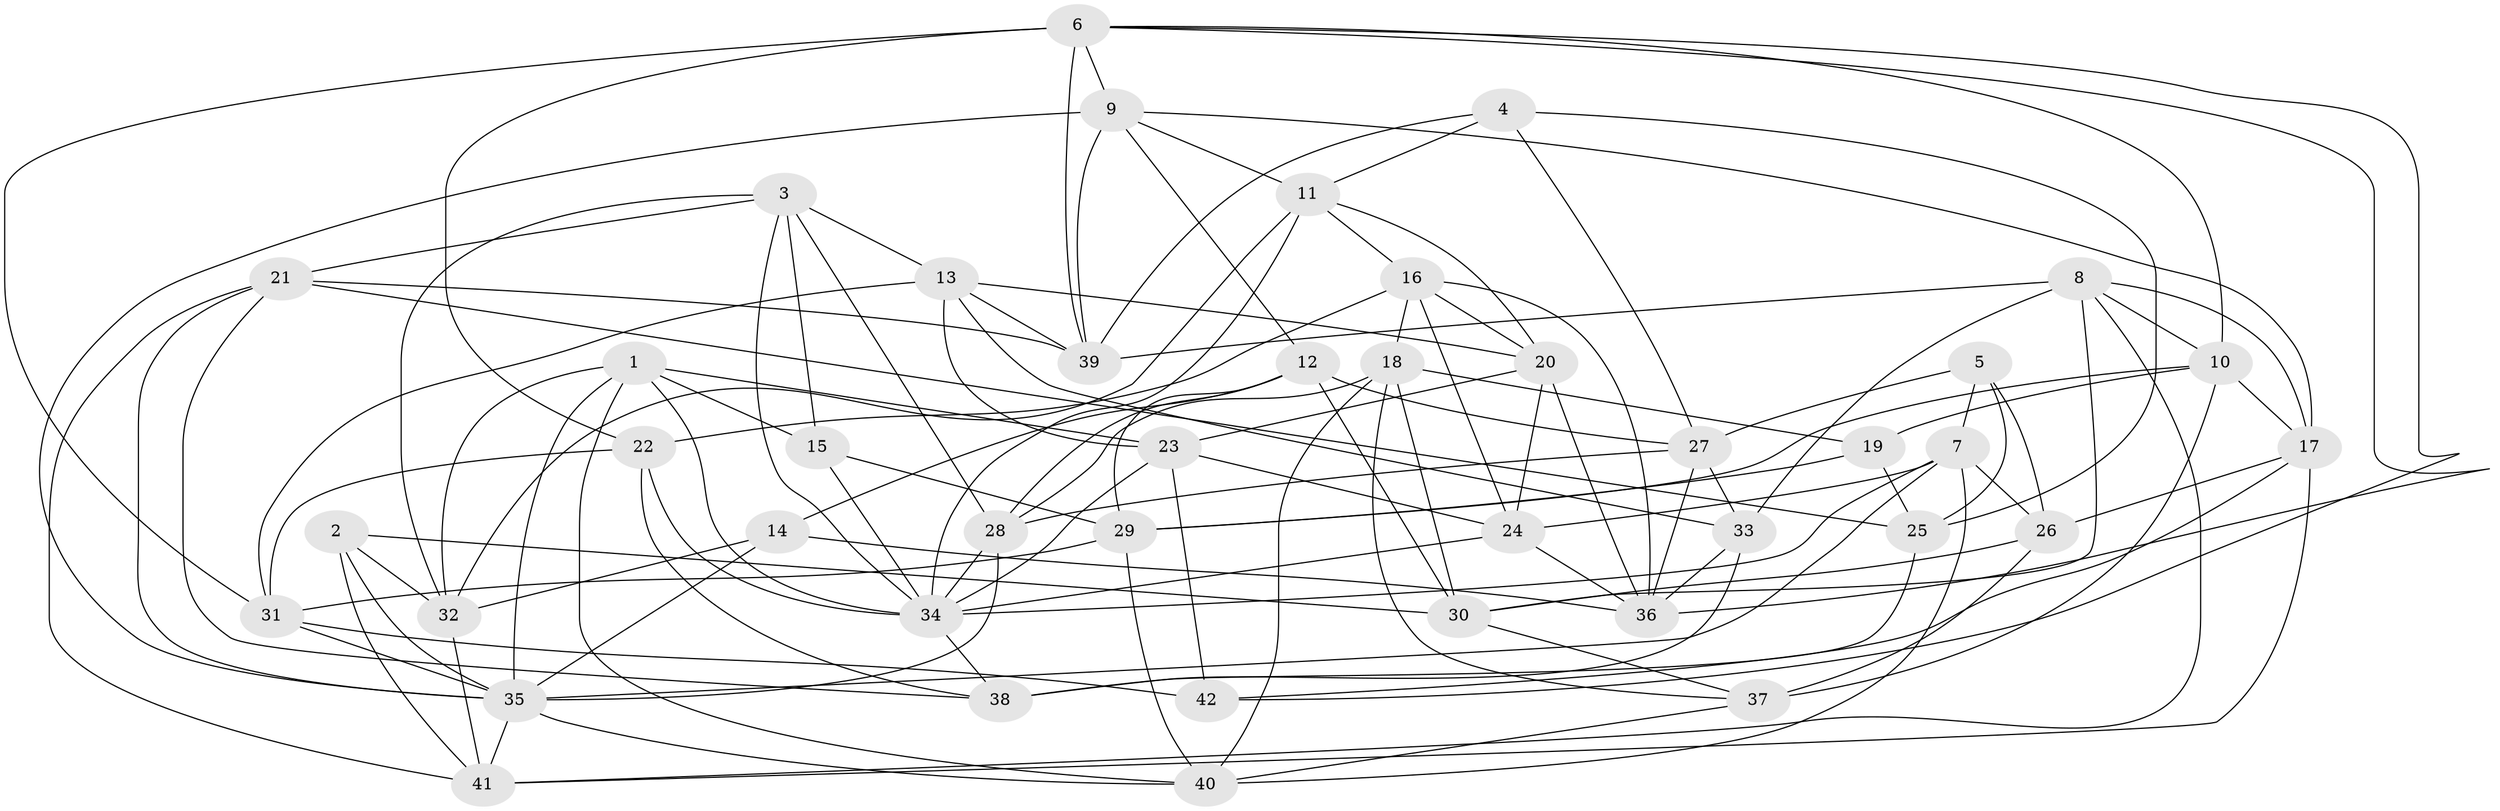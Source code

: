 // original degree distribution, {4: 1.0}
// Generated by graph-tools (version 1.1) at 2025/27/03/09/25 03:27:01]
// undirected, 42 vertices, 121 edges
graph export_dot {
graph [start="1"]
  node [color=gray90,style=filled];
  1;
  2;
  3;
  4;
  5;
  6;
  7;
  8;
  9;
  10;
  11;
  12;
  13;
  14;
  15;
  16;
  17;
  18;
  19;
  20;
  21;
  22;
  23;
  24;
  25;
  26;
  27;
  28;
  29;
  30;
  31;
  32;
  33;
  34;
  35;
  36;
  37;
  38;
  39;
  40;
  41;
  42;
  1 -- 15 [weight=1.0];
  1 -- 23 [weight=1.0];
  1 -- 32 [weight=1.0];
  1 -- 34 [weight=1.0];
  1 -- 35 [weight=1.0];
  1 -- 40 [weight=1.0];
  2 -- 30 [weight=1.0];
  2 -- 32 [weight=1.0];
  2 -- 35 [weight=1.0];
  2 -- 41 [weight=1.0];
  3 -- 13 [weight=1.0];
  3 -- 15 [weight=1.0];
  3 -- 21 [weight=1.0];
  3 -- 28 [weight=1.0];
  3 -- 32 [weight=1.0];
  3 -- 34 [weight=1.0];
  4 -- 11 [weight=1.0];
  4 -- 25 [weight=1.0];
  4 -- 27 [weight=1.0];
  4 -- 39 [weight=1.0];
  5 -- 7 [weight=1.0];
  5 -- 25 [weight=1.0];
  5 -- 26 [weight=1.0];
  5 -- 27 [weight=1.0];
  6 -- 9 [weight=1.0];
  6 -- 10 [weight=1.0];
  6 -- 22 [weight=2.0];
  6 -- 31 [weight=1.0];
  6 -- 36 [weight=1.0];
  6 -- 39 [weight=1.0];
  6 -- 42 [weight=1.0];
  7 -- 24 [weight=1.0];
  7 -- 26 [weight=1.0];
  7 -- 34 [weight=1.0];
  7 -- 35 [weight=1.0];
  7 -- 40 [weight=1.0];
  8 -- 10 [weight=1.0];
  8 -- 17 [weight=1.0];
  8 -- 30 [weight=1.0];
  8 -- 33 [weight=1.0];
  8 -- 39 [weight=1.0];
  8 -- 41 [weight=1.0];
  9 -- 11 [weight=1.0];
  9 -- 12 [weight=1.0];
  9 -- 17 [weight=1.0];
  9 -- 35 [weight=1.0];
  9 -- 39 [weight=1.0];
  10 -- 17 [weight=1.0];
  10 -- 19 [weight=1.0];
  10 -- 29 [weight=1.0];
  10 -- 37 [weight=1.0];
  11 -- 16 [weight=1.0];
  11 -- 20 [weight=1.0];
  11 -- 32 [weight=1.0];
  11 -- 34 [weight=1.0];
  12 -- 14 [weight=1.0];
  12 -- 27 [weight=1.0];
  12 -- 28 [weight=1.0];
  12 -- 29 [weight=1.0];
  12 -- 30 [weight=1.0];
  13 -- 20 [weight=1.0];
  13 -- 23 [weight=1.0];
  13 -- 31 [weight=1.0];
  13 -- 33 [weight=1.0];
  13 -- 39 [weight=1.0];
  14 -- 32 [weight=1.0];
  14 -- 35 [weight=1.0];
  14 -- 36 [weight=1.0];
  15 -- 29 [weight=1.0];
  15 -- 34 [weight=1.0];
  16 -- 18 [weight=1.0];
  16 -- 20 [weight=1.0];
  16 -- 22 [weight=1.0];
  16 -- 24 [weight=1.0];
  16 -- 36 [weight=1.0];
  17 -- 26 [weight=1.0];
  17 -- 41 [weight=1.0];
  17 -- 42 [weight=1.0];
  18 -- 19 [weight=1.0];
  18 -- 28 [weight=1.0];
  18 -- 30 [weight=1.0];
  18 -- 37 [weight=1.0];
  18 -- 40 [weight=1.0];
  19 -- 25 [weight=1.0];
  19 -- 29 [weight=1.0];
  20 -- 23 [weight=1.0];
  20 -- 24 [weight=1.0];
  20 -- 36 [weight=1.0];
  21 -- 25 [weight=1.0];
  21 -- 35 [weight=1.0];
  21 -- 38 [weight=1.0];
  21 -- 39 [weight=1.0];
  21 -- 41 [weight=1.0];
  22 -- 31 [weight=1.0];
  22 -- 34 [weight=1.0];
  22 -- 38 [weight=1.0];
  23 -- 24 [weight=1.0];
  23 -- 34 [weight=1.0];
  23 -- 42 [weight=1.0];
  24 -- 34 [weight=1.0];
  24 -- 36 [weight=1.0];
  25 -- 38 [weight=2.0];
  26 -- 30 [weight=1.0];
  26 -- 37 [weight=2.0];
  27 -- 28 [weight=1.0];
  27 -- 33 [weight=1.0];
  27 -- 36 [weight=1.0];
  28 -- 34 [weight=1.0];
  28 -- 35 [weight=1.0];
  29 -- 31 [weight=1.0];
  29 -- 40 [weight=1.0];
  30 -- 37 [weight=1.0];
  31 -- 35 [weight=1.0];
  31 -- 42 [weight=1.0];
  32 -- 41 [weight=1.0];
  33 -- 36 [weight=2.0];
  33 -- 38 [weight=1.0];
  34 -- 38 [weight=1.0];
  35 -- 40 [weight=1.0];
  35 -- 41 [weight=1.0];
  37 -- 40 [weight=1.0];
}
